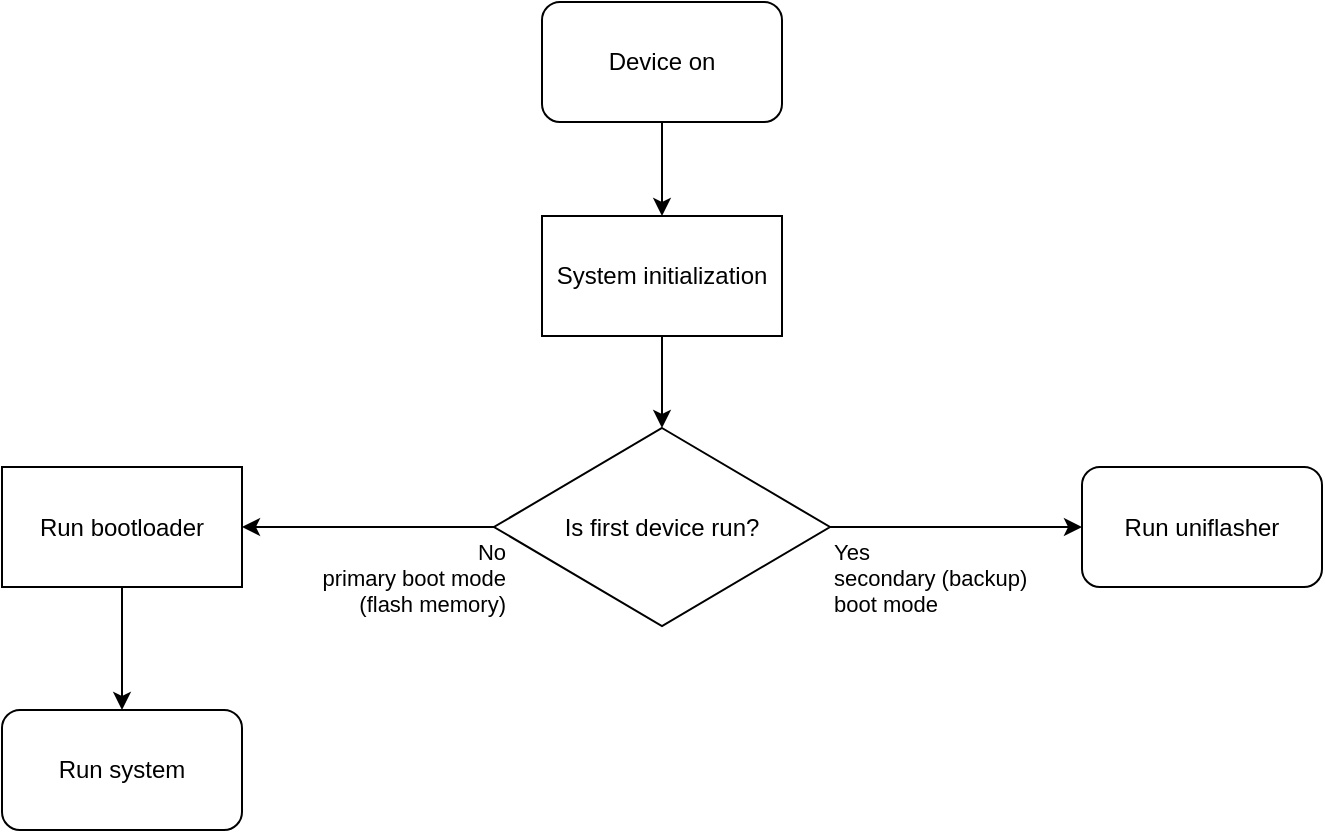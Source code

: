 <mxfile scale="3" border="0">
    <diagram id="LzTGRrPrDBO6Tm46XuKC" name="Page-1">
        <mxGraphModel dx="1844" dy="1139" grid="0" gridSize="10" guides="1" tooltips="1" connect="1" arrows="1" fold="1" page="0" pageScale="1" pageWidth="1600" pageHeight="1200" math="0" shadow="0">
            <root>
                <mxCell id="0"/>
                <mxCell id="1" parent="0"/>
                <mxCell id="233" style="edgeStyle=none;html=1;exitX=0.5;exitY=1;exitDx=0;exitDy=0;" edge="1" parent="1" source="169" target="224">
                    <mxGeometry relative="1" as="geometry"/>
                </mxCell>
                <mxCell id="169" value="Device on" style="rounded=1;whiteSpace=wrap;html=1;" parent="1" vertex="1">
                    <mxGeometry x="104" y="168" width="120" height="60" as="geometry"/>
                </mxCell>
                <mxCell id="228" style="edgeStyle=none;html=1;exitX=1;exitY=0.5;exitDx=0;exitDy=0;" edge="1" parent="1" source="221" target="225">
                    <mxGeometry relative="1" as="geometry"/>
                </mxCell>
                <mxCell id="229" value="Yes&lt;div&gt;secondary (backup)&lt;/div&gt;&lt;div&gt;boot mode&lt;/div&gt;" style="edgeLabel;html=1;align=left;verticalAlign=middle;resizable=0;points=[];" vertex="1" connectable="0" parent="228">
                    <mxGeometry x="-0.653" y="1" relative="1" as="geometry">
                        <mxPoint x="-22" y="26" as="offset"/>
                    </mxGeometry>
                </mxCell>
                <mxCell id="230" style="edgeStyle=none;html=1;exitX=0;exitY=0.5;exitDx=0;exitDy=0;" edge="1" parent="1" source="221" target="226">
                    <mxGeometry relative="1" as="geometry"/>
                </mxCell>
                <mxCell id="231" value="No&lt;div&gt;primary boot mode&lt;br&gt;(flash memory)&lt;/div&gt;" style="edgeLabel;html=1;align=right;verticalAlign=middle;resizable=0;points=[];" vertex="1" connectable="0" parent="230">
                    <mxGeometry x="-0.117" y="-1" relative="1" as="geometry">
                        <mxPoint x="62" y="26" as="offset"/>
                    </mxGeometry>
                </mxCell>
                <mxCell id="221" value="Is first device run?" style="rhombus;whiteSpace=wrap;html=1;" vertex="1" parent="1">
                    <mxGeometry x="80" y="381" width="168" height="99" as="geometry"/>
                </mxCell>
                <mxCell id="234" style="edgeStyle=none;html=1;exitX=0.5;exitY=1;exitDx=0;exitDy=0;" edge="1" parent="1" source="224" target="221">
                    <mxGeometry relative="1" as="geometry"/>
                </mxCell>
                <mxCell id="224" value="System initialization" style="rounded=0;whiteSpace=wrap;html=1;" vertex="1" parent="1">
                    <mxGeometry x="104" y="275" width="120" height="60" as="geometry"/>
                </mxCell>
                <mxCell id="225" value="Run uniflasher" style="rounded=1;whiteSpace=wrap;html=1;" vertex="1" parent="1">
                    <mxGeometry x="374" y="400.5" width="120" height="60" as="geometry"/>
                </mxCell>
                <mxCell id="232" style="edgeStyle=none;html=1;" edge="1" parent="1" source="226" target="227">
                    <mxGeometry relative="1" as="geometry"/>
                </mxCell>
                <mxCell id="226" value="Run bootloader" style="rounded=0;whiteSpace=wrap;html=1;" vertex="1" parent="1">
                    <mxGeometry x="-166" y="400.5" width="120" height="60" as="geometry"/>
                </mxCell>
                <mxCell id="227" value="Run system" style="rounded=1;whiteSpace=wrap;html=1;" vertex="1" parent="1">
                    <mxGeometry x="-166" y="522" width="120" height="60" as="geometry"/>
                </mxCell>
            </root>
        </mxGraphModel>
    </diagram>
</mxfile>